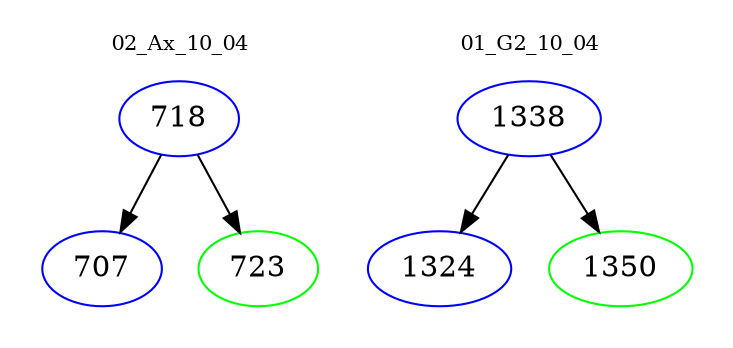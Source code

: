 digraph{
subgraph cluster_0 {
color = white
label = "02_Ax_10_04";
fontsize=10;
T0_718 [label="718", color="blue"]
T0_718 -> T0_707 [color="black"]
T0_707 [label="707", color="blue"]
T0_718 -> T0_723 [color="black"]
T0_723 [label="723", color="green"]
}
subgraph cluster_1 {
color = white
label = "01_G2_10_04";
fontsize=10;
T1_1338 [label="1338", color="blue"]
T1_1338 -> T1_1324 [color="black"]
T1_1324 [label="1324", color="blue"]
T1_1338 -> T1_1350 [color="black"]
T1_1350 [label="1350", color="green"]
}
}
